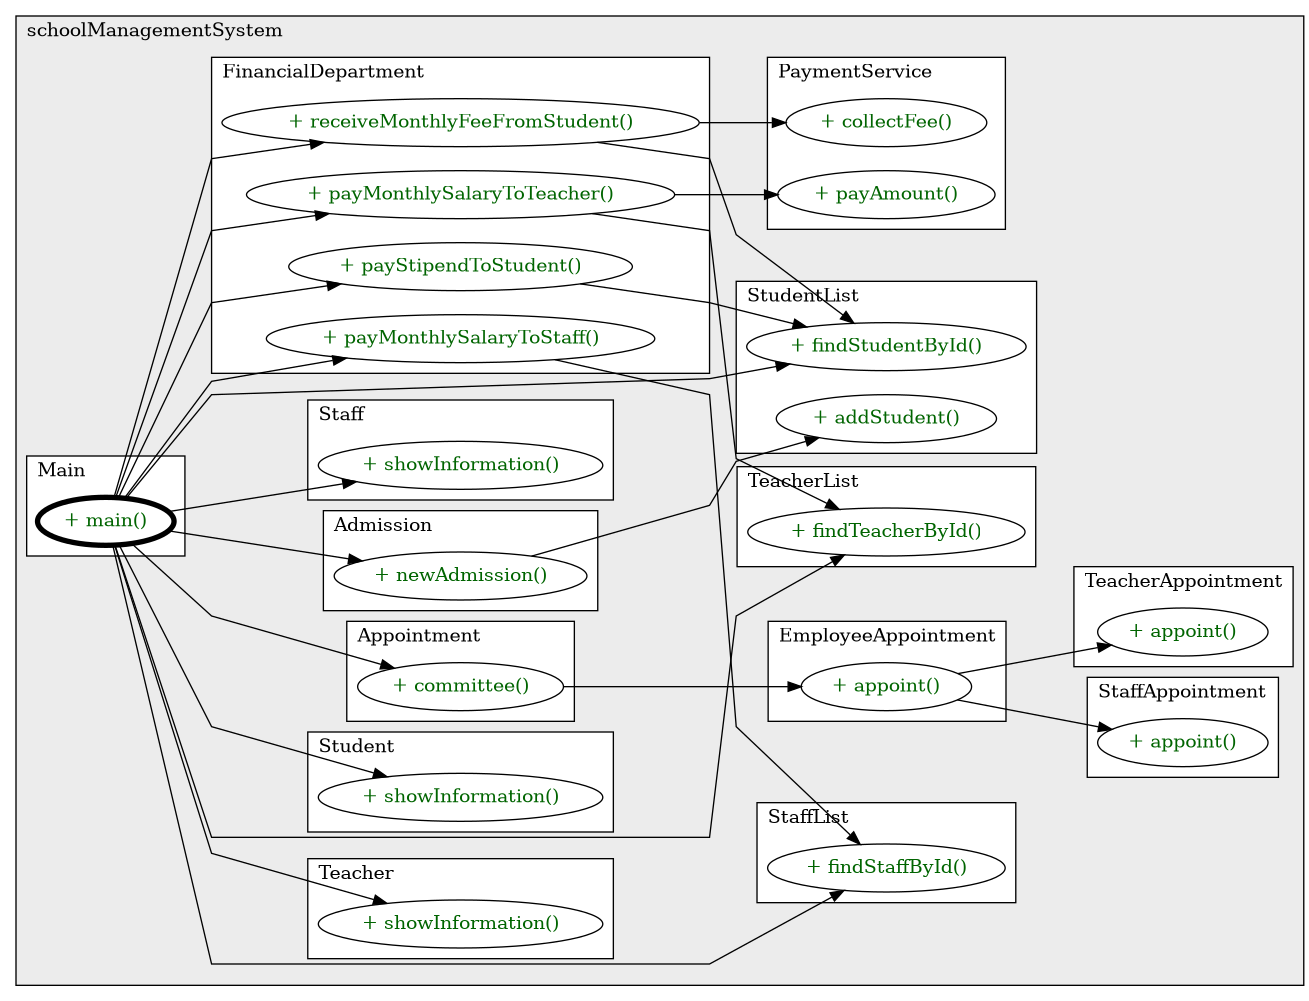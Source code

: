 @startuml

/' diagram meta data start
config=CallConfiguration;
{
  "rootMethod": "schoolManagementSystem.Main#main(String[])",
  "projectClassification": {
    "searchMode": "OpenProject", // OpenProject, AllProjects
    "includedProjects": "",
    "pathEndKeywords": "*.impl",
    "isClientPath": "",
    "isClientName": "",
    "isTestPath": "",
    "isTestName": "",
    "isMappingPath": "",
    "isMappingName": "",
    "isDataAccessPath": "",
    "isDataAccessName": "",
    "isDataStructurePath": "",
    "isDataStructureName": "",
    "isInterfaceStructuresPath": "",
    "isInterfaceStructuresName": "",
    "isEntryPointPath": "",
    "isEntryPointName": "",
    "treatFinalFieldsAsMandatory": false
  },
  "graphRestriction": {
    "classPackageExcludeFilter": "",
    "classPackageIncludeFilter": "",
    "classNameExcludeFilter": "",
    "classNameIncludeFilter": "",
    "methodNameExcludeFilter": "",
    "methodNameIncludeFilter": "",
    "removeByInheritance": "", // inheritance/annotation based filtering is done in a second step
    "removeByAnnotation": "",
    "removeByClassPackage": "", // cleanup the graph after inheritance/annotation based filtering is done
    "removeByClassName": "",
    "cutMappings": false,
    "cutEnum": true,
    "cutTests": true,
    "cutClient": true,
    "cutDataAccess": true,
    "cutInterfaceStructures": true,
    "cutDataStructures": true,
    "cutGetterAndSetter": true,
    "cutConstructors": true
  },
  "graphTraversal": {
    "forwardDepth": 3,
    "backwardDepth": 3,
    "classPackageExcludeFilter": "",
    "classPackageIncludeFilter": "",
    "classNameExcludeFilter": "",
    "classNameIncludeFilter": "",
    "methodNameExcludeFilter": "",
    "methodNameIncludeFilter": "",
    "hideMappings": false,
    "hideDataStructures": false,
    "hidePrivateMethods": true,
    "hideInterfaceCalls": true, // indirection: implementation -> interface (is hidden) -> implementation
    "onlyShowApplicationEntryPoints": false, // root node is included
    "useMethodCallsForStructureDiagram": "ForwardOnly" // ForwardOnly, BothDirections, No
  },
  "details": {
    "aggregation": "GroupByClass", // ByClass, GroupByClass, None
    "showMethodParametersTypes": false,
    "showMethodParametersNames": false,
    "showMethodReturnType": false,
    "showPackageLevels": 2,
    "showCallOrder": false,
    "edgeMode": "MethodsOnly", // TypesOnly, MethodsOnly, TypesAndMethods, MethodsAndDirectTypeUsage
    "showDetailedClassStructure": false
  },
  "rootClass": "schoolManagementSystem.Main",
  "extensionCallbackMethod": "" // qualified.class.name#methodName - signature: public static String method(String)
}
diagram meta data end '/



digraph g {
    rankdir="LR"
    splines=polyline
    

'nodes 
subgraph cluster_1320710170 { 
   	label=schoolManagementSystem
	labeljust=l
	fillcolor="#ececec"
	style=filled
   
   subgraph cluster_1337677255 { 
   	label=StaffAppointment
	labeljust=l
	fillcolor=white
	style=filled
   
   StaffAppointment1320710170XXXappoint0[
	label="+ appoint()"
	style=filled
	fillcolor=white
	tooltip="StaffAppointment

&#10;  Appoints the staff member by adding them to the staff list.&#10; "
	fontcolor=darkgreen
];
} 

subgraph cluster_1380995958 { 
   	label=StaffList
	labeljust=l
	fillcolor=white
	style=filled
   
   StaffList1320710170XXXfindStaffById1808118735[
	label="+ findStaffById()"
	style=filled
	fillcolor=white
	tooltip="StaffList

&#10;  Finds a staff member by their unique identifier.&#10; &#10;  @param staff_id The unique ID of the staff member to find&#10;  @return The Staff object if found, otherwise null&#10; "
	fontcolor=darkgreen
];
} 

subgraph cluster_1583039046 { 
   	label=Teacher
	labeljust=l
	fillcolor=white
	style=filled
   
   Teacher1320710170XXXshowInformation0[
	label="+ showInformation()"
	style=filled
	fillcolor=white
	tooltip="Teacher

&#10;  Displays the information of the teacher, including personal details,&#10;  designation, subject, allowance, and pay scale.&#10; "
	fontcolor=darkgreen
];
} 

subgraph cluster_1587579528 { 
   	label=TeacherList
	labeljust=l
	fillcolor=white
	style=filled
   
   TeacherList1320710170XXXfindTeacherById1808118735[
	label="+ findTeacherById()"
	style=filled
	fillcolor=white
	tooltip="TeacherList

&#10;  Finds a teacher by their unique ID.&#10; &#10;  @param teacher_id The unique ID of the teacher to be found&#10;  @return The Teacher object if found, otherwise null&#10; "
	fontcolor=darkgreen
];
} 

subgraph cluster_1824447775 { 
   	label=Main
	labeljust=l
	fillcolor=white
	style=filled
   
   Main1320710170XXXmain1859653459[
	label="+ main()"
	style=filled
	fillcolor=white
	tooltip="Main

null"
	penwidth=4
	fontcolor=darkgreen
];
} 

subgraph cluster_2022607853 { 
   	label=Student
	labeljust=l
	fillcolor=white
	style=filled
   
   Student1320710170XXXshowInformation0[
	label="+ showInformation()"
	style=filled
	fillcolor=white
	tooltip="Student

&#10;  Displays the student's complete information, including group information&#10;  for classes Nine and Ten.&#10; "
	fontcolor=darkgreen
];
} 

subgraph cluster_2038713733 { 
   	label=TeacherAppointment
	labeljust=l
	fillcolor=white
	style=filled
   
   TeacherAppointment1320710170XXXappoint0[
	label="+ appoint()"
	style=filled
	fillcolor=white
	tooltip="TeacherAppointment

&#10;  Appoints the teacher by adding them to the teacher list.&#10; "
	fontcolor=darkgreen
];
} 

subgraph cluster_400559135 { 
   	label=Admission
	labeljust=l
	fillcolor=white
	style=filled
   
   Admission1320710170XXXnewAdmission1274516181[
	label="+ newAdmission()"
	style=filled
	fillcolor=white
	tooltip="Admission

&#10;  Admits a new student with a specified group.&#10; &#10;  @param name the name of the student&#10;  @param student_idthe unique ID for the student&#10;  @param _classthe class or grade of the student&#10;  @param section the section within the class&#10;  @param group the study group (e.g., \"Science\") of the student&#10;  @param genderthe gender of the student&#10;  @param email_adress the email address of the student&#10;  @param mobile_number the mobile number of the student&#10;  @param blood_group the blood group of the student&#10;  @param address the address of the student&#10;  @param date_of_birth the birth date of the student&#10;  @param date_of_admission the admission date of the student&#10; "
	fontcolor=darkgreen
];
} 

subgraph cluster_427056777 { 
   	label=Appointment
	labeljust=l
	fillcolor=white
	style=filled
   
   Appointment1320710170XXXcommittee2065861617[
	label="+ committee()"
	style=filled
	fillcolor=white
	tooltip="Appointment

&#10;  Accepts an EmployeeAppointment object and calls its appoint method.&#10; &#10;  @param empapt an instance of EmployeeAppointment (or its subclass)&#10; "
	fontcolor=darkgreen
];
} 

subgraph cluster_613265897 { 
   	label=EmployeeAppointment
	labeljust=l
	fillcolor=white
	style=filled
   
   EmployeeAppointment1320710170XXXappoint0[
	label="+ appoint()"
	style=filled
	fillcolor=white
	tooltip="EmployeeAppointment

&#10;  Abstract method for appointing an employee.&#10;  Subclasses must provide their own implementation of this method.&#10; "
	fontcolor=darkgreen
];
} 

subgraph cluster_717206856 { 
   	label=Staff
	labeljust=l
	fillcolor=white
	style=filled
   
   Staff1320710170XXXshowInformation0[
	label="+ showInformation()"
	style=filled
	fillcolor=white
	tooltip="Staff

&#10;  Displays the information of the staff member, including personal and staff details.&#10; "
	fontcolor=darkgreen
];
} 

subgraph cluster_737176941 { 
   	label=FinancialDepartment
	labeljust=l
	fillcolor=white
	style=filled
   
   FinancialDepartment1320710170XXXpayMonthlySalaryToStaff1808118735[
	label="+ payMonthlySalaryToStaff()"
	style=filled
	fillcolor=white
	tooltip="FinancialDepartment

null"
	fontcolor=darkgreen
];

FinancialDepartment1320710170XXXpayMonthlySalaryToTeacher1808118735[
	label="+ payMonthlySalaryToTeacher()"
	style=filled
	fillcolor=white
	tooltip="FinancialDepartment

null"
	fontcolor=darkgreen
];

FinancialDepartment1320710170XXXpayStipendToStudent1808118735[
	label="+ payStipendToStudent()"
	style=filled
	fillcolor=white
	tooltip="FinancialDepartment

null"
	fontcolor=darkgreen
];

FinancialDepartment1320710170XXXreceiveMonthlyFeeFromStudent1808118735[
	label="+ receiveMonthlyFeeFromStudent()"
	style=filled
	fillcolor=white
	tooltip="FinancialDepartment

null"
	fontcolor=darkgreen
];
} 

subgraph cluster_7652599 { 
   	label=PaymentService
	labeljust=l
	fillcolor=white
	style=filled
   
   PaymentService1320710170XXXcollectFee1142137748[
	label="+ collectFee()"
	style=filled
	fillcolor=white
	tooltip="PaymentService

&#10;  Collects the fee from a student or user.&#10;  @param amount The fee amount to be collected.&#10;  @param trxID The transaction ID associated with the fee collection.&#10; "
	fontcolor=darkgreen
];

PaymentService1320710170XXXpayAmount1142137748[
	label="+ payAmount()"
	style=filled
	fillcolor=white
	tooltip="PaymentService

&#10;  Processes the payment of a specified amount.&#10;  @param amount The amount to be paid.&#10;  @param trxID The transaction ID associated with the payment.&#10;  This class follows the Dependency Inversion Principle (DIP) by depending on the interface.&#10;  We invoke collectFee(),payAmount() method from its corresponding interface reference&#10; "
	fontcolor=darkgreen
];
} 

subgraph cluster_892905647 { 
   	label=StudentList
	labeljust=l
	fillcolor=white
	style=filled
   
   StudentList1320710170XXXaddStudent1852455360[
	label="+ addStudent()"
	style=filled
	fillcolor=white
	tooltip="StudentList

&#10;  Adds a student to the student list with a specified group.&#10; &#10;  @param student The student to be added&#10;  @param group The group to be assigned to the student&#10; "
	fontcolor=darkgreen
];

StudentList1320710170XXXfindStudentById1808118735[
	label="+ findStudentById()"
	style=filled
	fillcolor=white
	tooltip="StudentList

&#10;  Finds a student by their unique identifier.&#10; &#10;  @param student_id The unique ID of the student to find&#10;  @return The Student object if found, otherwise null&#10; "
	fontcolor=darkgreen
];
} 
} 

'edges    
Admission1320710170XXXnewAdmission1274516181 -> StudentList1320710170XXXaddStudent1852455360;
Appointment1320710170XXXcommittee2065861617 -> EmployeeAppointment1320710170XXXappoint0;
EmployeeAppointment1320710170XXXappoint0 -> StaffAppointment1320710170XXXappoint0;
EmployeeAppointment1320710170XXXappoint0 -> TeacherAppointment1320710170XXXappoint0;
FinancialDepartment1320710170XXXpayMonthlySalaryToStaff1808118735 -> StaffList1320710170XXXfindStaffById1808118735;
FinancialDepartment1320710170XXXpayMonthlySalaryToTeacher1808118735 -> PaymentService1320710170XXXpayAmount1142137748;
FinancialDepartment1320710170XXXpayMonthlySalaryToTeacher1808118735 -> TeacherList1320710170XXXfindTeacherById1808118735;
FinancialDepartment1320710170XXXpayStipendToStudent1808118735 -> StudentList1320710170XXXfindStudentById1808118735;
FinancialDepartment1320710170XXXreceiveMonthlyFeeFromStudent1808118735 -> PaymentService1320710170XXXcollectFee1142137748;
FinancialDepartment1320710170XXXreceiveMonthlyFeeFromStudent1808118735 -> StudentList1320710170XXXfindStudentById1808118735;
Main1320710170XXXmain1859653459 -> Admission1320710170XXXnewAdmission1274516181;
Main1320710170XXXmain1859653459 -> Appointment1320710170XXXcommittee2065861617;
Main1320710170XXXmain1859653459 -> FinancialDepartment1320710170XXXpayMonthlySalaryToStaff1808118735;
Main1320710170XXXmain1859653459 -> FinancialDepartment1320710170XXXpayMonthlySalaryToTeacher1808118735;
Main1320710170XXXmain1859653459 -> FinancialDepartment1320710170XXXpayStipendToStudent1808118735;
Main1320710170XXXmain1859653459 -> FinancialDepartment1320710170XXXreceiveMonthlyFeeFromStudent1808118735;
Main1320710170XXXmain1859653459 -> Staff1320710170XXXshowInformation0;
Main1320710170XXXmain1859653459 -> StaffList1320710170XXXfindStaffById1808118735;
Main1320710170XXXmain1859653459 -> Student1320710170XXXshowInformation0;
Main1320710170XXXmain1859653459 -> StudentList1320710170XXXfindStudentById1808118735;
Main1320710170XXXmain1859653459 -> Teacher1320710170XXXshowInformation0;
Main1320710170XXXmain1859653459 -> TeacherList1320710170XXXfindTeacherById1808118735;
    
}
@enduml